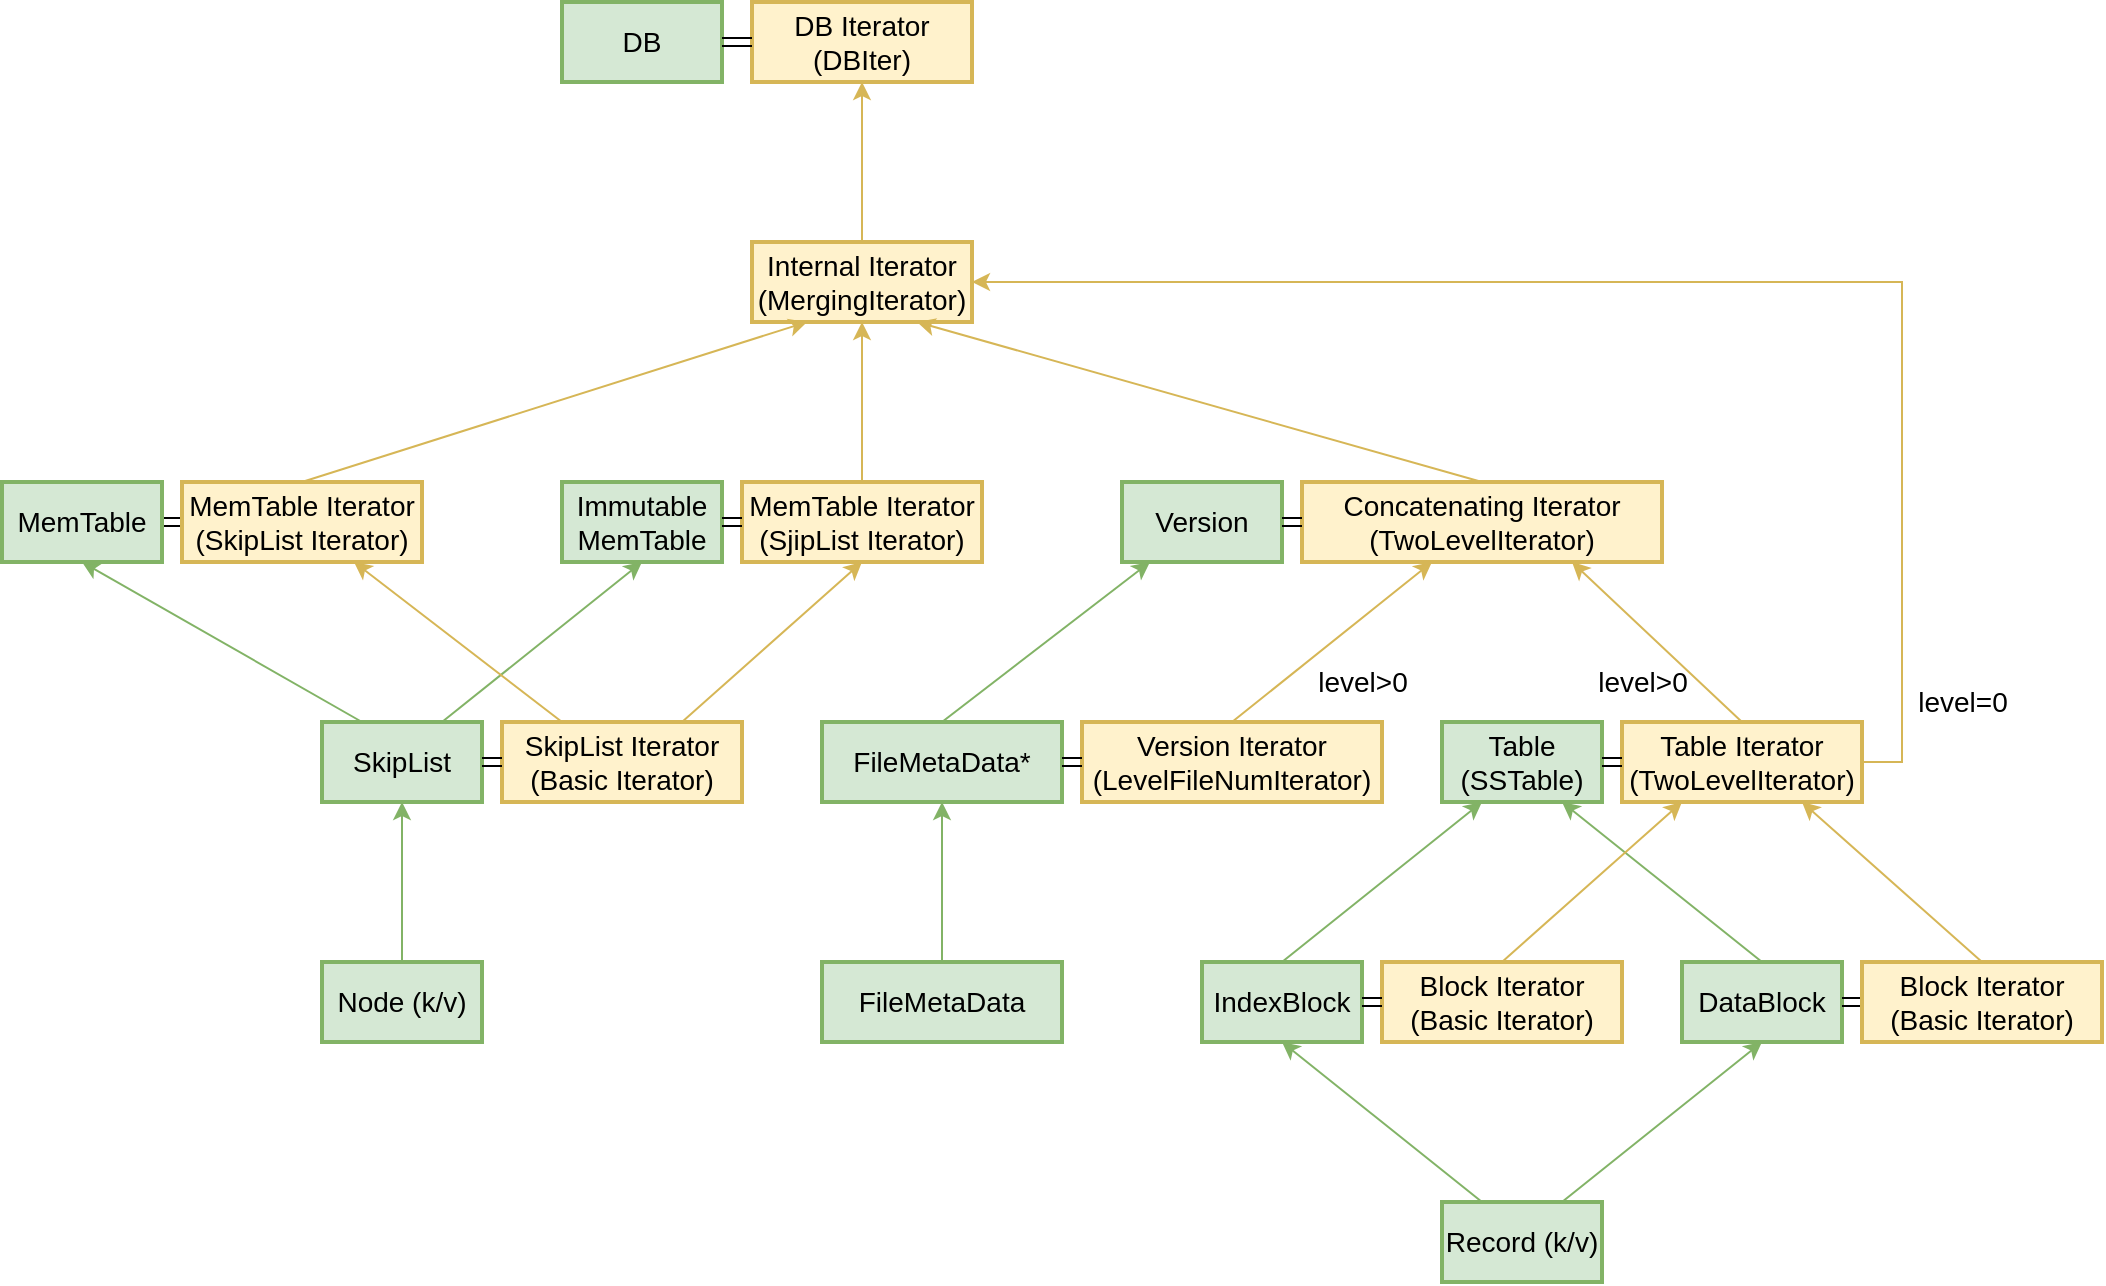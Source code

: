 <mxfile version="14.2.4" type="embed">
    <diagram name="iterator" id="YjIUV_mCF5v3H4djnVP2">
        <mxGraphModel dx="200" dy="158" grid="1" gridSize="10" guides="1" tooltips="1" connect="1" arrows="1" fold="1" page="1" pageScale="1" pageWidth="827" pageHeight="1169" background="#ffffff" math="0" shadow="0">
            <root>
                <mxCell id="sLK0f2dahpS1Vj0J1w0i-0"/>
                <mxCell id="sLK0f2dahpS1Vj0J1w0i-1" parent="sLK0f2dahpS1Vj0J1w0i-0"/>
                <mxCell id="sLK0f2dahpS1Vj0J1w0i-2" style="edgeStyle=none;rounded=0;orthogonalLoop=1;jettySize=auto;html=1;exitX=0.5;exitY=0;exitDx=0;exitDy=0;entryX=0.5;entryY=1;entryDx=0;entryDy=0;endArrow=classic;endFill=1;strokeWidth=1;fontSize=12;fillColor=#d5e8d4;strokeColor=#82b366;" parent="sLK0f2dahpS1Vj0J1w0i-1" source="sLK0f2dahpS1Vj0J1w0i-3" target="sLK0f2dahpS1Vj0J1w0i-6" edge="1">
                    <mxGeometry relative="1" as="geometry"/>
                </mxCell>
                <mxCell id="sLK0f2dahpS1Vj0J1w0i-3" value="&lt;font style=&quot;font-size: 14px&quot;&gt;Node (k/v)&lt;br&gt;&lt;/font&gt;" style="rounded=0;whiteSpace=wrap;html=1;fillColor=#d5e8d4;strokeColor=#82b366;strokeWidth=2;" parent="sLK0f2dahpS1Vj0J1w0i-1" vertex="1">
                    <mxGeometry x="160" y="760" width="80" height="40" as="geometry"/>
                </mxCell>
                <mxCell id="sLK0f2dahpS1Vj0J1w0i-4" style="edgeStyle=none;rounded=0;orthogonalLoop=1;jettySize=auto;html=1;exitX=0.25;exitY=0;exitDx=0;exitDy=0;entryX=0.5;entryY=1;entryDx=0;entryDy=0;endArrow=classic;endFill=1;strokeWidth=1;fontSize=12;fillColor=#d5e8d4;strokeColor=#82b366;" parent="sLK0f2dahpS1Vj0J1w0i-1" source="sLK0f2dahpS1Vj0J1w0i-6" target="sLK0f2dahpS1Vj0J1w0i-36" edge="1">
                    <mxGeometry relative="1" as="geometry"/>
                </mxCell>
                <mxCell id="sLK0f2dahpS1Vj0J1w0i-5" style="edgeStyle=none;rounded=0;orthogonalLoop=1;jettySize=auto;html=1;exitX=0.75;exitY=0;exitDx=0;exitDy=0;entryX=0.5;entryY=1;entryDx=0;entryDy=0;endArrow=classic;endFill=1;strokeWidth=1;fontSize=12;fillColor=#d5e8d4;strokeColor=#82b366;" parent="sLK0f2dahpS1Vj0J1w0i-1" source="sLK0f2dahpS1Vj0J1w0i-6" target="sLK0f2dahpS1Vj0J1w0i-40" edge="1">
                    <mxGeometry relative="1" as="geometry"/>
                </mxCell>
                <mxCell id="sLK0f2dahpS1Vj0J1w0i-6" value="&lt;font style=&quot;font-size: 14px&quot;&gt;SkipList&lt;br&gt;&lt;/font&gt;" style="rounded=0;whiteSpace=wrap;html=1;fillColor=#d5e8d4;strokeColor=#82b366;strokeWidth=2;" parent="sLK0f2dahpS1Vj0J1w0i-1" vertex="1">
                    <mxGeometry x="160" y="640" width="80" height="40" as="geometry"/>
                </mxCell>
                <mxCell id="sLK0f2dahpS1Vj0J1w0i-7" style="edgeStyle=none;rounded=0;orthogonalLoop=1;jettySize=auto;html=1;exitX=0.25;exitY=0;exitDx=0;exitDy=0;endArrow=classic;endFill=1;strokeWidth=1;fontSize=12;fillColor=#fff2cc;strokeColor=#d6b656;" parent="sLK0f2dahpS1Vj0J1w0i-1" source="sLK0f2dahpS1Vj0J1w0i-9" target="sLK0f2dahpS1Vj0J1w0i-37" edge="1">
                    <mxGeometry relative="1" as="geometry"/>
                </mxCell>
                <mxCell id="sLK0f2dahpS1Vj0J1w0i-8" style="edgeStyle=none;rounded=0;orthogonalLoop=1;jettySize=auto;html=1;exitX=0.75;exitY=0;exitDx=0;exitDy=0;entryX=0.5;entryY=1;entryDx=0;entryDy=0;endArrow=classic;endFill=1;strokeWidth=1;fontSize=12;fillColor=#fff2cc;strokeColor=#d6b656;" parent="sLK0f2dahpS1Vj0J1w0i-1" source="sLK0f2dahpS1Vj0J1w0i-9" target="sLK0f2dahpS1Vj0J1w0i-39" edge="1">
                    <mxGeometry relative="1" as="geometry"/>
                </mxCell>
                <mxCell id="sLK0f2dahpS1Vj0J1w0i-9" value="&lt;font style=&quot;font-size: 14px&quot;&gt;SkipList Iterator&lt;br&gt;(Basic Iterator)&lt;br&gt;&lt;/font&gt;" style="rounded=0;whiteSpace=wrap;html=1;fillColor=#fff2cc;strokeColor=#d6b656;strokeWidth=2;" parent="sLK0f2dahpS1Vj0J1w0i-1" vertex="1">
                    <mxGeometry x="250" y="640" width="120" height="40" as="geometry"/>
                </mxCell>
                <mxCell id="sLK0f2dahpS1Vj0J1w0i-10" style="edgeStyle=none;rounded=0;orthogonalLoop=1;jettySize=auto;html=1;exitX=0.25;exitY=0;exitDx=0;exitDy=0;entryX=0.5;entryY=1;entryDx=0;entryDy=0;endArrow=classic;endFill=1;strokeWidth=1;fontSize=12;fillColor=#d5e8d4;strokeColor=#82b366;" parent="sLK0f2dahpS1Vj0J1w0i-1" source="sLK0f2dahpS1Vj0J1w0i-12" target="sLK0f2dahpS1Vj0J1w0i-19" edge="1">
                    <mxGeometry relative="1" as="geometry"/>
                </mxCell>
                <mxCell id="sLK0f2dahpS1Vj0J1w0i-11" style="edgeStyle=none;rounded=0;orthogonalLoop=1;jettySize=auto;html=1;exitX=0.75;exitY=0;exitDx=0;exitDy=0;entryX=0.5;entryY=1;entryDx=0;entryDy=0;endArrow=classic;endFill=1;strokeWidth=1;fontSize=12;fillColor=#d5e8d4;strokeColor=#82b366;" parent="sLK0f2dahpS1Vj0J1w0i-1" source="sLK0f2dahpS1Vj0J1w0i-12" target="sLK0f2dahpS1Vj0J1w0i-14" edge="1">
                    <mxGeometry relative="1" as="geometry"/>
                </mxCell>
                <mxCell id="sLK0f2dahpS1Vj0J1w0i-12" value="&lt;font style=&quot;font-size: 14px&quot;&gt;Record (k/v)&lt;br&gt;&lt;/font&gt;" style="rounded=0;whiteSpace=wrap;html=1;fillColor=#d5e8d4;strokeColor=#82b366;strokeWidth=2;" parent="sLK0f2dahpS1Vj0J1w0i-1" vertex="1">
                    <mxGeometry x="720" y="880" width="80" height="40" as="geometry"/>
                </mxCell>
                <mxCell id="sLK0f2dahpS1Vj0J1w0i-13" style="edgeStyle=none;rounded=0;orthogonalLoop=1;jettySize=auto;html=1;exitX=0.5;exitY=0;exitDx=0;exitDy=0;entryX=0.75;entryY=1;entryDx=0;entryDy=0;endArrow=classic;endFill=1;strokeWidth=1;fontSize=12;fillColor=#d5e8d4;strokeColor=#82b366;" parent="sLK0f2dahpS1Vj0J1w0i-1" source="sLK0f2dahpS1Vj0J1w0i-14" target="sLK0f2dahpS1Vj0J1w0i-23" edge="1">
                    <mxGeometry relative="1" as="geometry"/>
                </mxCell>
                <mxCell id="sLK0f2dahpS1Vj0J1w0i-14" value="&lt;font style=&quot;font-size: 14px&quot;&gt;DataBlock&lt;br&gt;&lt;/font&gt;" style="rounded=0;whiteSpace=wrap;html=1;fillColor=#d5e8d4;strokeColor=#82b366;strokeWidth=2;" parent="sLK0f2dahpS1Vj0J1w0i-1" vertex="1">
                    <mxGeometry x="840" y="760" width="80" height="40" as="geometry"/>
                </mxCell>
                <mxCell id="sLK0f2dahpS1Vj0J1w0i-15" style="rounded=0;orthogonalLoop=1;jettySize=auto;html=1;exitX=1;exitY=0.5;exitDx=0;exitDy=0;entryX=0;entryY=0.5;entryDx=0;entryDy=0;strokeWidth=1;shape=link;" parent="sLK0f2dahpS1Vj0J1w0i-1" source="sLK0f2dahpS1Vj0J1w0i-14" target="sLK0f2dahpS1Vj0J1w0i-17" edge="1">
                    <mxGeometry relative="1" as="geometry">
                        <mxPoint x="940" y="710" as="sourcePoint"/>
                    </mxGeometry>
                </mxCell>
                <mxCell id="sLK0f2dahpS1Vj0J1w0i-16" style="edgeStyle=none;rounded=0;orthogonalLoop=1;jettySize=auto;html=1;exitX=0.5;exitY=0;exitDx=0;exitDy=0;entryX=0.75;entryY=1;entryDx=0;entryDy=0;endArrow=classic;endFill=1;strokeWidth=1;fontSize=12;fillColor=#fff2cc;strokeColor=#d6b656;" parent="sLK0f2dahpS1Vj0J1w0i-1" source="sLK0f2dahpS1Vj0J1w0i-17" target="sLK0f2dahpS1Vj0J1w0i-24" edge="1">
                    <mxGeometry relative="1" as="geometry"/>
                </mxCell>
                <mxCell id="sLK0f2dahpS1Vj0J1w0i-17" value="&lt;font style=&quot;font-size: 14px&quot;&gt;Block Iterator&lt;br&gt;(Basic Iterator)&lt;br&gt;&lt;/font&gt;" style="rounded=0;whiteSpace=wrap;html=1;fillColor=#fff2cc;strokeColor=#d6b656;strokeWidth=2;" parent="sLK0f2dahpS1Vj0J1w0i-1" vertex="1">
                    <mxGeometry x="930" y="760" width="120" height="40" as="geometry"/>
                </mxCell>
                <mxCell id="sLK0f2dahpS1Vj0J1w0i-18" style="edgeStyle=none;rounded=0;orthogonalLoop=1;jettySize=auto;html=1;exitX=0.5;exitY=0;exitDx=0;exitDy=0;entryX=0.25;entryY=1;entryDx=0;entryDy=0;endArrow=classic;endFill=1;strokeWidth=1;fontSize=12;fillColor=#d5e8d4;strokeColor=#82b366;" parent="sLK0f2dahpS1Vj0J1w0i-1" source="sLK0f2dahpS1Vj0J1w0i-19" target="sLK0f2dahpS1Vj0J1w0i-23" edge="1">
                    <mxGeometry relative="1" as="geometry"/>
                </mxCell>
                <mxCell id="sLK0f2dahpS1Vj0J1w0i-19" value="&lt;font style=&quot;font-size: 14px&quot;&gt;IndexBlock&lt;br&gt;&lt;/font&gt;" style="rounded=0;whiteSpace=wrap;html=1;fillColor=#d5e8d4;strokeColor=#82b366;strokeWidth=2;" parent="sLK0f2dahpS1Vj0J1w0i-1" vertex="1">
                    <mxGeometry x="600" y="760" width="80" height="40" as="geometry"/>
                </mxCell>
                <mxCell id="sLK0f2dahpS1Vj0J1w0i-20" style="edgeStyle=none;rounded=0;orthogonalLoop=1;jettySize=auto;html=1;exitX=0.5;exitY=0;exitDx=0;exitDy=0;entryX=0.25;entryY=1;entryDx=0;entryDy=0;endArrow=classic;endFill=1;strokeWidth=1;fontSize=12;fillColor=#fff2cc;strokeColor=#d6b656;" parent="sLK0f2dahpS1Vj0J1w0i-1" source="sLK0f2dahpS1Vj0J1w0i-21" target="sLK0f2dahpS1Vj0J1w0i-24" edge="1">
                    <mxGeometry relative="1" as="geometry"/>
                </mxCell>
                <mxCell id="sLK0f2dahpS1Vj0J1w0i-21" value="&lt;font style=&quot;font-size: 14px&quot;&gt;Block Iterator&lt;br&gt;(Basic Iterator)&lt;br&gt;&lt;/font&gt;" style="rounded=0;whiteSpace=wrap;html=1;fillColor=#fff2cc;strokeColor=#d6b656;strokeWidth=2;" parent="sLK0f2dahpS1Vj0J1w0i-1" vertex="1">
                    <mxGeometry x="690" y="760" width="120" height="40" as="geometry"/>
                </mxCell>
                <mxCell id="sLK0f2dahpS1Vj0J1w0i-22" style="rounded=0;orthogonalLoop=1;jettySize=auto;html=1;exitX=1;exitY=0.5;exitDx=0;exitDy=0;strokeWidth=1;shape=link;entryX=0;entryY=0.5;entryDx=0;entryDy=0;" parent="sLK0f2dahpS1Vj0J1w0i-1" source="sLK0f2dahpS1Vj0J1w0i-19" target="sLK0f2dahpS1Vj0J1w0i-21" edge="1">
                    <mxGeometry relative="1" as="geometry">
                        <mxPoint x="980" y="790" as="sourcePoint"/>
                        <mxPoint x="740" y="780" as="targetPoint"/>
                    </mxGeometry>
                </mxCell>
                <mxCell id="sLK0f2dahpS1Vj0J1w0i-23" value="&lt;font style=&quot;font-size: 14px&quot;&gt;Table&lt;br&gt;(SSTable)&lt;br&gt;&lt;/font&gt;" style="rounded=0;whiteSpace=wrap;html=1;fillColor=#d5e8d4;strokeColor=#82b366;strokeWidth=2;" parent="sLK0f2dahpS1Vj0J1w0i-1" vertex="1">
                    <mxGeometry x="720" y="640" width="80" height="40" as="geometry"/>
                </mxCell>
                <mxCell id="sLK0f2dahpS1Vj0J1w0i-51" style="edgeStyle=none;rounded=0;orthogonalLoop=1;jettySize=auto;html=1;exitX=0.5;exitY=0;exitDx=0;exitDy=0;entryX=0.75;entryY=1;entryDx=0;entryDy=0;endArrow=classic;endFill=1;strokeWidth=1;fontSize=12;fillColor=#fff2cc;strokeColor=#d6b656;" parent="sLK0f2dahpS1Vj0J1w0i-1" source="sLK0f2dahpS1Vj0J1w0i-24" target="sLK0f2dahpS1Vj0J1w0i-43" edge="1">
                    <mxGeometry relative="1" as="geometry"/>
                </mxCell>
                <mxCell id="1" style="edgeStyle=orthogonalEdgeStyle;rounded=0;orthogonalLoop=1;jettySize=auto;html=1;exitX=1;exitY=0.5;exitDx=0;exitDy=0;entryX=1;entryY=0.5;entryDx=0;entryDy=0;fillColor=#fff2cc;strokeColor=#d6b656;" edge="1" parent="sLK0f2dahpS1Vj0J1w0i-1" source="sLK0f2dahpS1Vj0J1w0i-24" target="sLK0f2dahpS1Vj0J1w0i-27">
                    <mxGeometry relative="1" as="geometry">
                        <mxPoint x="630" y="410" as="targetPoint"/>
                    </mxGeometry>
                </mxCell>
                <mxCell id="sLK0f2dahpS1Vj0J1w0i-24" value="&lt;font style=&quot;font-size: 14px&quot;&gt;Table Iterator&lt;br&gt;(TwoLevelIterator)&lt;br&gt;&lt;/font&gt;" style="rounded=0;whiteSpace=wrap;html=1;fillColor=#fff2cc;strokeColor=#d6b656;strokeWidth=2;" parent="sLK0f2dahpS1Vj0J1w0i-1" vertex="1">
                    <mxGeometry x="810" y="640" width="120" height="40" as="geometry"/>
                </mxCell>
                <mxCell id="sLK0f2dahpS1Vj0J1w0i-25" style="rounded=0;orthogonalLoop=1;jettySize=auto;html=1;exitX=1;exitY=0.5;exitDx=0;exitDy=0;strokeWidth=1;shape=link;entryX=0;entryY=0.5;entryDx=0;entryDy=0;" parent="sLK0f2dahpS1Vj0J1w0i-1" source="sLK0f2dahpS1Vj0J1w0i-23" target="sLK0f2dahpS1Vj0J1w0i-24" edge="1">
                    <mxGeometry relative="1" as="geometry">
                        <mxPoint x="840" y="660.0" as="sourcePoint"/>
                        <mxPoint x="860" y="660" as="targetPoint"/>
                    </mxGeometry>
                </mxCell>
                <mxCell id="sLK0f2dahpS1Vj0J1w0i-26" value="&lt;font style=&quot;font-size: 14px&quot;&gt;DB&lt;br&gt;&lt;/font&gt;" style="rounded=0;whiteSpace=wrap;html=1;fillColor=#d5e8d4;strokeColor=#82b366;strokeWidth=2;" parent="sLK0f2dahpS1Vj0J1w0i-1" vertex="1">
                    <mxGeometry x="280" y="280" width="80" height="40" as="geometry"/>
                </mxCell>
                <mxCell id="sLK0f2dahpS1Vj0J1w0i-61" style="edgeStyle=none;rounded=0;orthogonalLoop=1;jettySize=auto;html=1;exitX=0.5;exitY=0;exitDx=0;exitDy=0;endArrow=classic;endFill=1;strokeWidth=1;fontSize=12;fillColor=#fff2cc;strokeColor=#d6b656;" parent="sLK0f2dahpS1Vj0J1w0i-1" source="sLK0f2dahpS1Vj0J1w0i-27" target="sLK0f2dahpS1Vj0J1w0i-60" edge="1">
                    <mxGeometry relative="1" as="geometry"/>
                </mxCell>
                <mxCell id="sLK0f2dahpS1Vj0J1w0i-27" value="&lt;font style=&quot;font-size: 14px&quot;&gt;Internal Iterator&lt;br&gt;(MergingIterator)&lt;br&gt;&lt;/font&gt;" style="rounded=0;whiteSpace=wrap;html=1;fillColor=#fff2cc;strokeColor=#d6b656;strokeWidth=2;" parent="sLK0f2dahpS1Vj0J1w0i-1" vertex="1">
                    <mxGeometry x="375" y="400" width="110" height="40" as="geometry"/>
                </mxCell>
                <mxCell id="sLK0f2dahpS1Vj0J1w0i-35" style="edgeStyle=none;rounded=0;orthogonalLoop=1;jettySize=auto;html=1;exitX=1;exitY=0.5;exitDx=0;exitDy=0;entryX=0;entryY=0.5;entryDx=0;entryDy=0;endArrow=classic;endFill=1;strokeWidth=1;fontSize=12;shape=link;" parent="sLK0f2dahpS1Vj0J1w0i-1" source="sLK0f2dahpS1Vj0J1w0i-36" target="sLK0f2dahpS1Vj0J1w0i-37" edge="1">
                    <mxGeometry relative="1" as="geometry"/>
                </mxCell>
                <mxCell id="sLK0f2dahpS1Vj0J1w0i-36" value="&lt;font style=&quot;font-size: 14px&quot;&gt;MemTable&lt;br&gt;&lt;/font&gt;" style="rounded=0;whiteSpace=wrap;html=1;fillColor=#d5e8d4;strokeColor=#82b366;strokeWidth=2;" parent="sLK0f2dahpS1Vj0J1w0i-1" vertex="1">
                    <mxGeometry y="520" width="80" height="40" as="geometry"/>
                </mxCell>
                <mxCell id="sLK0f2dahpS1Vj0J1w0i-57" style="edgeStyle=none;rounded=0;orthogonalLoop=1;jettySize=auto;html=1;exitX=0.5;exitY=0;exitDx=0;exitDy=0;entryX=0.25;entryY=1;entryDx=0;entryDy=0;endArrow=classic;endFill=1;strokeWidth=1;fontSize=12;fillColor=#fff2cc;strokeColor=#d6b656;" parent="sLK0f2dahpS1Vj0J1w0i-1" source="sLK0f2dahpS1Vj0J1w0i-37" target="sLK0f2dahpS1Vj0J1w0i-27" edge="1">
                    <mxGeometry relative="1" as="geometry"/>
                </mxCell>
                <mxCell id="sLK0f2dahpS1Vj0J1w0i-37" value="&lt;font style=&quot;font-size: 14px&quot;&gt;MemTable Iterator&lt;br&gt;(SkipList Iterator)&lt;br&gt;&lt;/font&gt;" style="rounded=0;whiteSpace=wrap;html=1;fillColor=#fff2cc;strokeColor=#d6b656;strokeWidth=2;" parent="sLK0f2dahpS1Vj0J1w0i-1" vertex="1">
                    <mxGeometry x="90" y="520" width="120" height="40" as="geometry"/>
                </mxCell>
                <mxCell id="sLK0f2dahpS1Vj0J1w0i-38" style="edgeStyle=none;rounded=0;orthogonalLoop=1;jettySize=auto;html=1;exitX=1;exitY=0.5;exitDx=0;exitDy=0;entryX=0;entryY=0.5;entryDx=0;entryDy=0;endArrow=classic;endFill=1;strokeWidth=1;fontSize=12;shape=link;" parent="sLK0f2dahpS1Vj0J1w0i-1" source="sLK0f2dahpS1Vj0J1w0i-6" target="sLK0f2dahpS1Vj0J1w0i-9" edge="1">
                    <mxGeometry relative="1" as="geometry">
                        <mxPoint x="250" y="590" as="sourcePoint"/>
                        <mxPoint x="290" y="590" as="targetPoint"/>
                    </mxGeometry>
                </mxCell>
                <mxCell id="sLK0f2dahpS1Vj0J1w0i-58" style="edgeStyle=none;rounded=0;orthogonalLoop=1;jettySize=auto;html=1;exitX=0.5;exitY=0;exitDx=0;exitDy=0;entryX=0.5;entryY=1;entryDx=0;entryDy=0;endArrow=classic;endFill=1;strokeWidth=1;fontSize=12;fillColor=#fff2cc;strokeColor=#d6b656;" parent="sLK0f2dahpS1Vj0J1w0i-1" source="sLK0f2dahpS1Vj0J1w0i-39" target="sLK0f2dahpS1Vj0J1w0i-27" edge="1">
                    <mxGeometry relative="1" as="geometry"/>
                </mxCell>
                <mxCell id="sLK0f2dahpS1Vj0J1w0i-39" value="&lt;font style=&quot;font-size: 14px&quot;&gt;MemTable Iterator&lt;br&gt;(SjipList Iterator)&lt;br&gt;&lt;/font&gt;" style="rounded=0;whiteSpace=wrap;html=1;fillColor=#fff2cc;strokeColor=#d6b656;strokeWidth=2;" parent="sLK0f2dahpS1Vj0J1w0i-1" vertex="1">
                    <mxGeometry x="370" y="520" width="120" height="40" as="geometry"/>
                </mxCell>
                <mxCell id="sLK0f2dahpS1Vj0J1w0i-40" value="&lt;font style=&quot;font-size: 14px&quot;&gt;Immutable&lt;br&gt;MemTable&lt;br&gt;&lt;/font&gt;" style="rounded=0;whiteSpace=wrap;html=1;fillColor=#d5e8d4;strokeColor=#82b366;strokeWidth=2;" parent="sLK0f2dahpS1Vj0J1w0i-1" vertex="1">
                    <mxGeometry x="280" y="520" width="80" height="40" as="geometry"/>
                </mxCell>
                <mxCell id="sLK0f2dahpS1Vj0J1w0i-41" style="edgeStyle=none;rounded=0;orthogonalLoop=1;jettySize=auto;html=1;exitX=0;exitY=0.5;exitDx=0;exitDy=0;endArrow=classic;endFill=1;strokeWidth=1;fontSize=12;shape=link;entryX=1;entryY=0.5;entryDx=0;entryDy=0;" parent="sLK0f2dahpS1Vj0J1w0i-1" source="sLK0f2dahpS1Vj0J1w0i-39" target="sLK0f2dahpS1Vj0J1w0i-40" edge="1">
                    <mxGeometry relative="1" as="geometry">
                        <mxPoint x="90" y="550" as="sourcePoint"/>
                        <mxPoint x="370" y="470" as="targetPoint"/>
                    </mxGeometry>
                </mxCell>
                <mxCell id="sLK0f2dahpS1Vj0J1w0i-50" style="edgeStyle=none;rounded=0;orthogonalLoop=1;jettySize=auto;html=1;exitX=0.5;exitY=0;exitDx=0;exitDy=0;endArrow=classic;endFill=1;strokeWidth=1;fontSize=12;fillColor=#fff2cc;strokeColor=#d6b656;" parent="sLK0f2dahpS1Vj0J1w0i-1" source="sLK0f2dahpS1Vj0J1w0i-42" target="sLK0f2dahpS1Vj0J1w0i-43" edge="1">
                    <mxGeometry relative="1" as="geometry"/>
                </mxCell>
                <mxCell id="sLK0f2dahpS1Vj0J1w0i-42" value="&lt;font style=&quot;font-size: 14px&quot;&gt;Version Iterator&lt;br&gt;(LevelFileNumIterator)&lt;br&gt;&lt;/font&gt;" style="rounded=0;whiteSpace=wrap;html=1;fillColor=#fff2cc;strokeColor=#d6b656;strokeWidth=2;" parent="sLK0f2dahpS1Vj0J1w0i-1" vertex="1">
                    <mxGeometry x="540" y="640" width="150" height="40" as="geometry"/>
                </mxCell>
                <mxCell id="sLK0f2dahpS1Vj0J1w0i-59" style="edgeStyle=none;rounded=0;orthogonalLoop=1;jettySize=auto;html=1;exitX=0.5;exitY=0;exitDx=0;exitDy=0;entryX=0.75;entryY=1;entryDx=0;entryDy=0;endArrow=classic;endFill=1;strokeWidth=1;fontSize=12;fillColor=#fff2cc;strokeColor=#d6b656;" parent="sLK0f2dahpS1Vj0J1w0i-1" source="sLK0f2dahpS1Vj0J1w0i-43" target="sLK0f2dahpS1Vj0J1w0i-27" edge="1">
                    <mxGeometry relative="1" as="geometry"/>
                </mxCell>
                <mxCell id="sLK0f2dahpS1Vj0J1w0i-43" value="&lt;font style=&quot;font-size: 14px&quot;&gt;Concatenating Iterator&lt;br&gt;(TwoLevelIterator)&lt;br&gt;&lt;/font&gt;" style="rounded=0;whiteSpace=wrap;html=1;fillColor=#fff2cc;strokeColor=#d6b656;strokeWidth=2;" parent="sLK0f2dahpS1Vj0J1w0i-1" vertex="1">
                    <mxGeometry x="650" y="520" width="180" height="40" as="geometry"/>
                </mxCell>
                <mxCell id="sLK0f2dahpS1Vj0J1w0i-45" value="&lt;font style=&quot;font-size: 14px&quot;&gt;Version&lt;br&gt;&lt;/font&gt;" style="rounded=0;whiteSpace=wrap;html=1;fillColor=#d5e8d4;strokeColor=#82b366;strokeWidth=2;" parent="sLK0f2dahpS1Vj0J1w0i-1" vertex="1">
                    <mxGeometry x="560" y="520" width="80" height="40" as="geometry"/>
                </mxCell>
                <mxCell id="sLK0f2dahpS1Vj0J1w0i-48" style="edgeStyle=none;rounded=0;orthogonalLoop=1;jettySize=auto;html=1;exitX=0.5;exitY=0;exitDx=0;exitDy=0;endArrow=classic;endFill=1;strokeWidth=1;fontSize=12;fillColor=#d5e8d4;strokeColor=#82b366;" parent="sLK0f2dahpS1Vj0J1w0i-1" source="sLK0f2dahpS1Vj0J1w0i-46" target="sLK0f2dahpS1Vj0J1w0i-45" edge="1">
                    <mxGeometry relative="1" as="geometry"/>
                </mxCell>
                <mxCell id="sLK0f2dahpS1Vj0J1w0i-46" value="&lt;font style=&quot;font-size: 14px&quot;&gt;FileMetaData*&lt;br&gt;&lt;/font&gt;" style="rounded=0;whiteSpace=wrap;html=1;fillColor=#d5e8d4;strokeColor=#82b366;strokeWidth=2;" parent="sLK0f2dahpS1Vj0J1w0i-1" vertex="1">
                    <mxGeometry x="410" y="640" width="120" height="40" as="geometry"/>
                </mxCell>
                <mxCell id="sLK0f2dahpS1Vj0J1w0i-49" style="rounded=0;orthogonalLoop=1;jettySize=auto;html=1;exitX=1;exitY=0.5;exitDx=0;exitDy=0;strokeWidth=1;shape=link;entryX=0;entryY=0.5;entryDx=0;entryDy=0;" parent="sLK0f2dahpS1Vj0J1w0i-1" source="sLK0f2dahpS1Vj0J1w0i-46" target="sLK0f2dahpS1Vj0J1w0i-42" edge="1">
                    <mxGeometry relative="1" as="geometry">
                        <mxPoint x="850" y="550" as="sourcePoint"/>
                        <mxPoint x="860" y="550" as="targetPoint"/>
                    </mxGeometry>
                </mxCell>
                <mxCell id="sLK0f2dahpS1Vj0J1w0i-53" style="edgeStyle=none;rounded=0;orthogonalLoop=1;jettySize=auto;html=1;exitX=0.5;exitY=0;exitDx=0;exitDy=0;entryX=0.5;entryY=1;entryDx=0;entryDy=0;endArrow=classic;endFill=1;strokeWidth=1;fontSize=12;fillColor=#d5e8d4;strokeColor=#82b366;" parent="sLK0f2dahpS1Vj0J1w0i-1" source="sLK0f2dahpS1Vj0J1w0i-52" target="sLK0f2dahpS1Vj0J1w0i-46" edge="1">
                    <mxGeometry relative="1" as="geometry"/>
                </mxCell>
                <mxCell id="sLK0f2dahpS1Vj0J1w0i-52" value="&lt;font style=&quot;font-size: 14px&quot;&gt;FileMetaData&lt;br&gt;&lt;/font&gt;" style="rounded=0;whiteSpace=wrap;html=1;fillColor=#d5e8d4;strokeColor=#82b366;strokeWidth=2;" parent="sLK0f2dahpS1Vj0J1w0i-1" vertex="1">
                    <mxGeometry x="410" y="760" width="120" height="40" as="geometry"/>
                </mxCell>
                <mxCell id="sLK0f2dahpS1Vj0J1w0i-56" style="rounded=0;orthogonalLoop=1;jettySize=auto;html=1;exitX=1;exitY=0.5;exitDx=0;exitDy=0;strokeWidth=1;shape=link;entryX=0;entryY=0.5;entryDx=0;entryDy=0;" parent="sLK0f2dahpS1Vj0J1w0i-1" source="sLK0f2dahpS1Vj0J1w0i-45" target="sLK0f2dahpS1Vj0J1w0i-43" edge="1">
                    <mxGeometry relative="1" as="geometry">
                        <mxPoint x="670" y="670" as="sourcePoint"/>
                        <mxPoint x="680" y="670" as="targetPoint"/>
                    </mxGeometry>
                </mxCell>
                <mxCell id="sLK0f2dahpS1Vj0J1w0i-60" value="&lt;font style=&quot;font-size: 14px&quot;&gt;DB Iterator&lt;br&gt;(DBIter)&lt;br&gt;&lt;/font&gt;" style="rounded=0;whiteSpace=wrap;html=1;fillColor=#fff2cc;strokeColor=#d6b656;strokeWidth=2;" parent="sLK0f2dahpS1Vj0J1w0i-1" vertex="1">
                    <mxGeometry x="375" y="280" width="110" height="40" as="geometry"/>
                </mxCell>
                <mxCell id="sLK0f2dahpS1Vj0J1w0i-62" style="edgeStyle=none;rounded=0;orthogonalLoop=1;jettySize=auto;html=1;exitX=0;exitY=0.5;exitDx=0;exitDy=0;endArrow=classic;endFill=1;strokeWidth=1;fontSize=12;shape=link;entryX=1;entryY=0.5;entryDx=0;entryDy=0;" parent="sLK0f2dahpS1Vj0J1w0i-1" source="sLK0f2dahpS1Vj0J1w0i-60" target="sLK0f2dahpS1Vj0J1w0i-26" edge="1">
                    <mxGeometry relative="1" as="geometry">
                        <mxPoint x="380" y="550.0" as="sourcePoint"/>
                        <mxPoint x="320" y="430" as="targetPoint"/>
                    </mxGeometry>
                </mxCell>
                <mxCell id="2" value="&lt;span style=&quot;font-size: 14px&quot;&gt;level=0&lt;/span&gt;" style="text;html=1;align=center;verticalAlign=middle;resizable=0;points=[];autosize=1;" vertex="1" parent="sLK0f2dahpS1Vj0J1w0i-1">
                    <mxGeometry x="950" y="620" width="60" height="20" as="geometry"/>
                </mxCell>
                <mxCell id="3" value="&lt;span style=&quot;font-size: 14px&quot;&gt;level&amp;gt;0&lt;/span&gt;" style="text;html=1;align=center;verticalAlign=middle;resizable=0;points=[];autosize=1;" vertex="1" parent="sLK0f2dahpS1Vj0J1w0i-1">
                    <mxGeometry x="650" y="610" width="60" height="20" as="geometry"/>
                </mxCell>
                <mxCell id="4" value="&lt;span style=&quot;font-size: 14px&quot;&gt;level&amp;gt;0&lt;/span&gt;" style="text;html=1;align=center;verticalAlign=middle;resizable=0;points=[];autosize=1;" vertex="1" parent="sLK0f2dahpS1Vj0J1w0i-1">
                    <mxGeometry x="790" y="610" width="60" height="20" as="geometry"/>
                </mxCell>
            </root>
        </mxGraphModel>
    </diagram>
</mxfile>